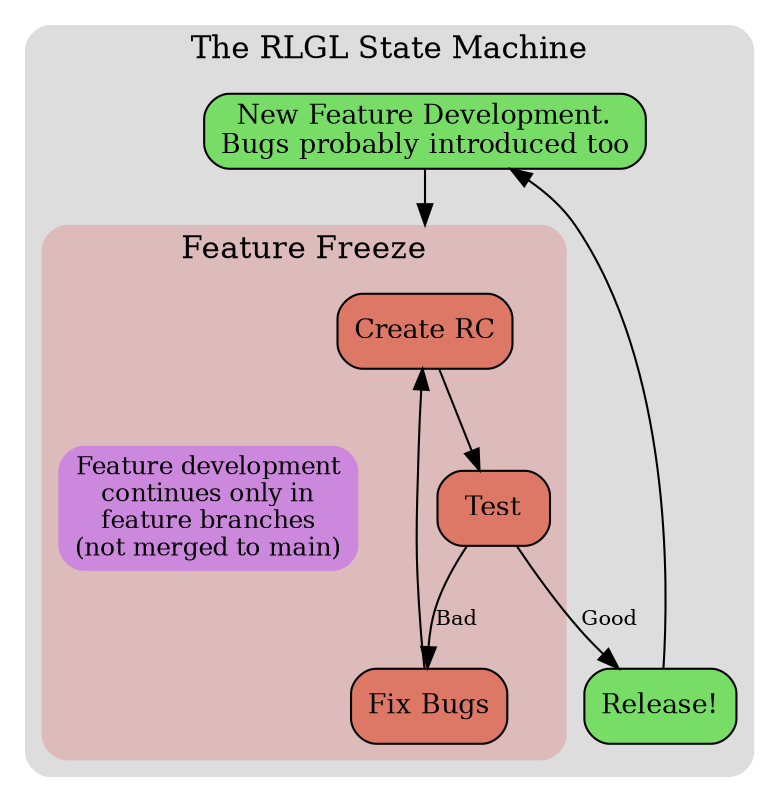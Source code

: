 digraph {
    graph [bgcolor=invis compound=true]
    subgraph cluster_all
    {
        graph [color=invis bgcolor="#dddddd" style=rounded label="The RLGL State Machine" fontsize=15]

        node [style="rounded,filled" fontcolor="black" fontsize=13 shape=rect]
        edge [fontsize=10]

        node [fillcolor="#77dd66"]
        dev [label="New Feature Development.\nBugs probably introduced too"]
        release [label="Release!"]

        subgraph cluster_freeze
        {
            graph [color=invis bgcolor="#ddbbbb" style=rounded label="Feature Freeze"]
            node [fillcolor="#dd7766"]

            candidate [label="Create RC"]
            fix [label="Fix Bugs"]

            {
                rank = same
                test [label="Test"]
                feature_branch [fillcolor="#cc88dd" label="Feature development\ncontinues only in\nfeature branches\n(not merged to main)" color=invis fontsize=12]
            }
        }

        dev -> candidate [lhead="cluster_freeze"]
        candidate -> test
        test -> fix [label="Bad"]
        fix -> candidate
        test -> release [label="Good"]
        release -> dev [constraint=false]
   }
}
